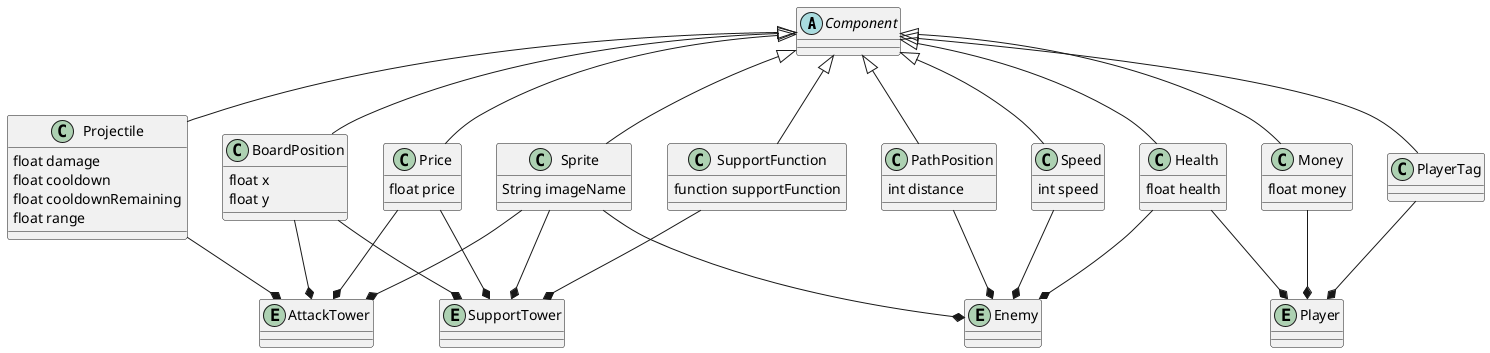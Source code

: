 @startuml
'https://plantuml.com/class-diagram

abstract class Component {}
class BoardPosition {
float x
float y
}
class PathPosition {
int distance
}
class Health {
float health
}
class Money {
float money
}
class Speed {
int speed
}
class Sprite {
String imageName
}
class Price {
float price
}
class SupportFunction {
function supportFunction
}
class Projectile {
float damage
float cooldown
float cooldownRemaining
float range
}
class PlayerTag {
}
Component <|-- PlayerTag
Component <|-- PathPosition
Component <|-- SupportFunction
Component <|-- Price
Component <|-- BoardPosition
Component <|-- Health
Component <|-- Sprite
Component <|-- Speed
Component <|-- Projectile
Component <|-- Money

'----------------------------
entity AttackTower
entity SupportTower
entity Enemy
entity Player

SupportFunction --* SupportTower
Price --* AttackTower
Price --* SupportTower
BoardPosition --* AttackTower
BoardPosition --* SupportTower
PathPosition --* Enemy
Health --* Enemy
Health --* Player
Sprite --* Enemy
Sprite --* AttackTower
Sprite --* SupportTower
Speed --* Enemy
Projectile --* AttackTower
Money --* Player
PlayerTag --* Player



'----------------------------

@enduml
